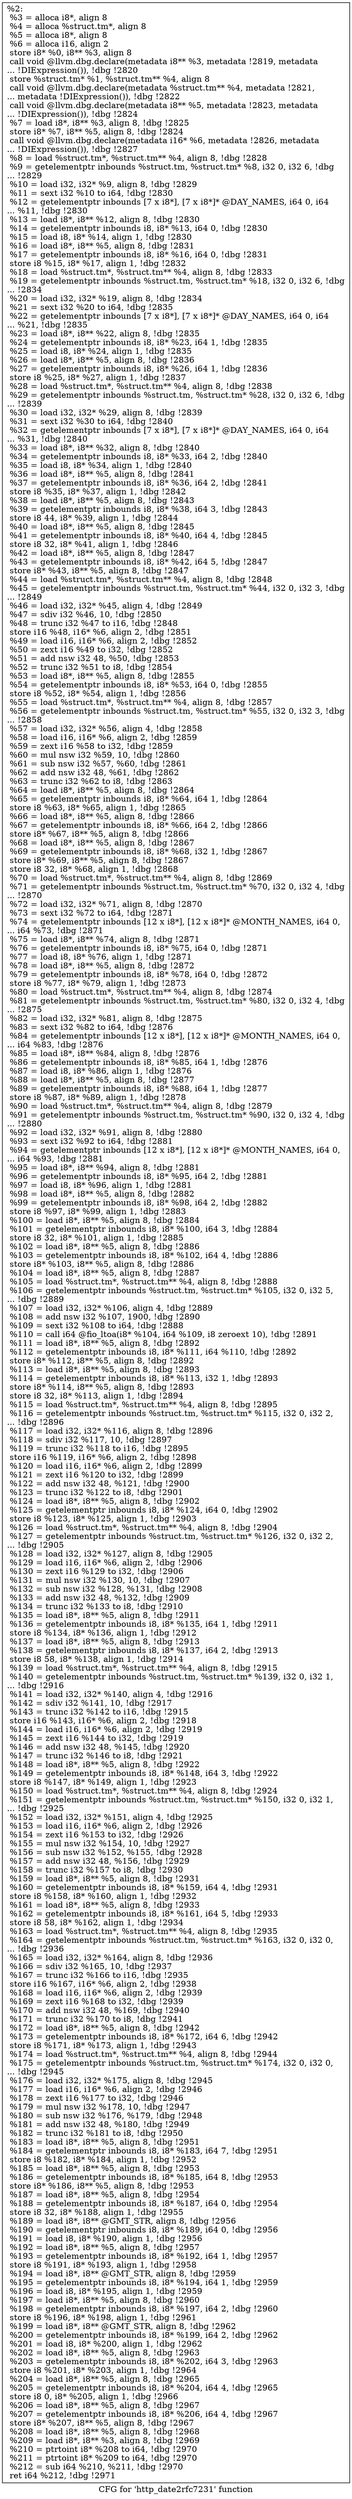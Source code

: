 digraph "CFG for 'http_date2rfc7231' function" {
	label="CFG for 'http_date2rfc7231' function";

	Node0x5568522cdce0 [shape=record,label="{%2:\l  %3 = alloca i8*, align 8\l  %4 = alloca %struct.tm*, align 8\l  %5 = alloca i8*, align 8\l  %6 = alloca i16, align 2\l  store i8* %0, i8** %3, align 8\l  call void @llvm.dbg.declare(metadata i8** %3, metadata !2819, metadata\l... !DIExpression()), !dbg !2820\l  store %struct.tm* %1, %struct.tm** %4, align 8\l  call void @llvm.dbg.declare(metadata %struct.tm** %4, metadata !2821,\l... metadata !DIExpression()), !dbg !2822\l  call void @llvm.dbg.declare(metadata i8** %5, metadata !2823, metadata\l... !DIExpression()), !dbg !2824\l  %7 = load i8*, i8** %3, align 8, !dbg !2825\l  store i8* %7, i8** %5, align 8, !dbg !2824\l  call void @llvm.dbg.declare(metadata i16* %6, metadata !2826, metadata\l... !DIExpression()), !dbg !2827\l  %8 = load %struct.tm*, %struct.tm** %4, align 8, !dbg !2828\l  %9 = getelementptr inbounds %struct.tm, %struct.tm* %8, i32 0, i32 6, !dbg\l... !2829\l  %10 = load i32, i32* %9, align 8, !dbg !2829\l  %11 = sext i32 %10 to i64, !dbg !2830\l  %12 = getelementptr inbounds [7 x i8*], [7 x i8*]* @DAY_NAMES, i64 0, i64\l... %11, !dbg !2830\l  %13 = load i8*, i8** %12, align 8, !dbg !2830\l  %14 = getelementptr inbounds i8, i8* %13, i64 0, !dbg !2830\l  %15 = load i8, i8* %14, align 1, !dbg !2830\l  %16 = load i8*, i8** %5, align 8, !dbg !2831\l  %17 = getelementptr inbounds i8, i8* %16, i64 0, !dbg !2831\l  store i8 %15, i8* %17, align 1, !dbg !2832\l  %18 = load %struct.tm*, %struct.tm** %4, align 8, !dbg !2833\l  %19 = getelementptr inbounds %struct.tm, %struct.tm* %18, i32 0, i32 6, !dbg\l... !2834\l  %20 = load i32, i32* %19, align 8, !dbg !2834\l  %21 = sext i32 %20 to i64, !dbg !2835\l  %22 = getelementptr inbounds [7 x i8*], [7 x i8*]* @DAY_NAMES, i64 0, i64\l... %21, !dbg !2835\l  %23 = load i8*, i8** %22, align 8, !dbg !2835\l  %24 = getelementptr inbounds i8, i8* %23, i64 1, !dbg !2835\l  %25 = load i8, i8* %24, align 1, !dbg !2835\l  %26 = load i8*, i8** %5, align 8, !dbg !2836\l  %27 = getelementptr inbounds i8, i8* %26, i64 1, !dbg !2836\l  store i8 %25, i8* %27, align 1, !dbg !2837\l  %28 = load %struct.tm*, %struct.tm** %4, align 8, !dbg !2838\l  %29 = getelementptr inbounds %struct.tm, %struct.tm* %28, i32 0, i32 6, !dbg\l... !2839\l  %30 = load i32, i32* %29, align 8, !dbg !2839\l  %31 = sext i32 %30 to i64, !dbg !2840\l  %32 = getelementptr inbounds [7 x i8*], [7 x i8*]* @DAY_NAMES, i64 0, i64\l... %31, !dbg !2840\l  %33 = load i8*, i8** %32, align 8, !dbg !2840\l  %34 = getelementptr inbounds i8, i8* %33, i64 2, !dbg !2840\l  %35 = load i8, i8* %34, align 1, !dbg !2840\l  %36 = load i8*, i8** %5, align 8, !dbg !2841\l  %37 = getelementptr inbounds i8, i8* %36, i64 2, !dbg !2841\l  store i8 %35, i8* %37, align 1, !dbg !2842\l  %38 = load i8*, i8** %5, align 8, !dbg !2843\l  %39 = getelementptr inbounds i8, i8* %38, i64 3, !dbg !2843\l  store i8 44, i8* %39, align 1, !dbg !2844\l  %40 = load i8*, i8** %5, align 8, !dbg !2845\l  %41 = getelementptr inbounds i8, i8* %40, i64 4, !dbg !2845\l  store i8 32, i8* %41, align 1, !dbg !2846\l  %42 = load i8*, i8** %5, align 8, !dbg !2847\l  %43 = getelementptr inbounds i8, i8* %42, i64 5, !dbg !2847\l  store i8* %43, i8** %5, align 8, !dbg !2847\l  %44 = load %struct.tm*, %struct.tm** %4, align 8, !dbg !2848\l  %45 = getelementptr inbounds %struct.tm, %struct.tm* %44, i32 0, i32 3, !dbg\l... !2849\l  %46 = load i32, i32* %45, align 4, !dbg !2849\l  %47 = sdiv i32 %46, 10, !dbg !2850\l  %48 = trunc i32 %47 to i16, !dbg !2848\l  store i16 %48, i16* %6, align 2, !dbg !2851\l  %49 = load i16, i16* %6, align 2, !dbg !2852\l  %50 = zext i16 %49 to i32, !dbg !2852\l  %51 = add nsw i32 48, %50, !dbg !2853\l  %52 = trunc i32 %51 to i8, !dbg !2854\l  %53 = load i8*, i8** %5, align 8, !dbg !2855\l  %54 = getelementptr inbounds i8, i8* %53, i64 0, !dbg !2855\l  store i8 %52, i8* %54, align 1, !dbg !2856\l  %55 = load %struct.tm*, %struct.tm** %4, align 8, !dbg !2857\l  %56 = getelementptr inbounds %struct.tm, %struct.tm* %55, i32 0, i32 3, !dbg\l... !2858\l  %57 = load i32, i32* %56, align 4, !dbg !2858\l  %58 = load i16, i16* %6, align 2, !dbg !2859\l  %59 = zext i16 %58 to i32, !dbg !2859\l  %60 = mul nsw i32 %59, 10, !dbg !2860\l  %61 = sub nsw i32 %57, %60, !dbg !2861\l  %62 = add nsw i32 48, %61, !dbg !2862\l  %63 = trunc i32 %62 to i8, !dbg !2863\l  %64 = load i8*, i8** %5, align 8, !dbg !2864\l  %65 = getelementptr inbounds i8, i8* %64, i64 1, !dbg !2864\l  store i8 %63, i8* %65, align 1, !dbg !2865\l  %66 = load i8*, i8** %5, align 8, !dbg !2866\l  %67 = getelementptr inbounds i8, i8* %66, i64 2, !dbg !2866\l  store i8* %67, i8** %5, align 8, !dbg !2866\l  %68 = load i8*, i8** %5, align 8, !dbg !2867\l  %69 = getelementptr inbounds i8, i8* %68, i32 1, !dbg !2867\l  store i8* %69, i8** %5, align 8, !dbg !2867\l  store i8 32, i8* %68, align 1, !dbg !2868\l  %70 = load %struct.tm*, %struct.tm** %4, align 8, !dbg !2869\l  %71 = getelementptr inbounds %struct.tm, %struct.tm* %70, i32 0, i32 4, !dbg\l... !2870\l  %72 = load i32, i32* %71, align 8, !dbg !2870\l  %73 = sext i32 %72 to i64, !dbg !2871\l  %74 = getelementptr inbounds [12 x i8*], [12 x i8*]* @MONTH_NAMES, i64 0,\l... i64 %73, !dbg !2871\l  %75 = load i8*, i8** %74, align 8, !dbg !2871\l  %76 = getelementptr inbounds i8, i8* %75, i64 0, !dbg !2871\l  %77 = load i8, i8* %76, align 1, !dbg !2871\l  %78 = load i8*, i8** %5, align 8, !dbg !2872\l  %79 = getelementptr inbounds i8, i8* %78, i64 0, !dbg !2872\l  store i8 %77, i8* %79, align 1, !dbg !2873\l  %80 = load %struct.tm*, %struct.tm** %4, align 8, !dbg !2874\l  %81 = getelementptr inbounds %struct.tm, %struct.tm* %80, i32 0, i32 4, !dbg\l... !2875\l  %82 = load i32, i32* %81, align 8, !dbg !2875\l  %83 = sext i32 %82 to i64, !dbg !2876\l  %84 = getelementptr inbounds [12 x i8*], [12 x i8*]* @MONTH_NAMES, i64 0,\l... i64 %83, !dbg !2876\l  %85 = load i8*, i8** %84, align 8, !dbg !2876\l  %86 = getelementptr inbounds i8, i8* %85, i64 1, !dbg !2876\l  %87 = load i8, i8* %86, align 1, !dbg !2876\l  %88 = load i8*, i8** %5, align 8, !dbg !2877\l  %89 = getelementptr inbounds i8, i8* %88, i64 1, !dbg !2877\l  store i8 %87, i8* %89, align 1, !dbg !2878\l  %90 = load %struct.tm*, %struct.tm** %4, align 8, !dbg !2879\l  %91 = getelementptr inbounds %struct.tm, %struct.tm* %90, i32 0, i32 4, !dbg\l... !2880\l  %92 = load i32, i32* %91, align 8, !dbg !2880\l  %93 = sext i32 %92 to i64, !dbg !2881\l  %94 = getelementptr inbounds [12 x i8*], [12 x i8*]* @MONTH_NAMES, i64 0,\l... i64 %93, !dbg !2881\l  %95 = load i8*, i8** %94, align 8, !dbg !2881\l  %96 = getelementptr inbounds i8, i8* %95, i64 2, !dbg !2881\l  %97 = load i8, i8* %96, align 1, !dbg !2881\l  %98 = load i8*, i8** %5, align 8, !dbg !2882\l  %99 = getelementptr inbounds i8, i8* %98, i64 2, !dbg !2882\l  store i8 %97, i8* %99, align 1, !dbg !2883\l  %100 = load i8*, i8** %5, align 8, !dbg !2884\l  %101 = getelementptr inbounds i8, i8* %100, i64 3, !dbg !2884\l  store i8 32, i8* %101, align 1, !dbg !2885\l  %102 = load i8*, i8** %5, align 8, !dbg !2886\l  %103 = getelementptr inbounds i8, i8* %102, i64 4, !dbg !2886\l  store i8* %103, i8** %5, align 8, !dbg !2886\l  %104 = load i8*, i8** %5, align 8, !dbg !2887\l  %105 = load %struct.tm*, %struct.tm** %4, align 8, !dbg !2888\l  %106 = getelementptr inbounds %struct.tm, %struct.tm* %105, i32 0, i32 5,\l... !dbg !2889\l  %107 = load i32, i32* %106, align 4, !dbg !2889\l  %108 = add nsw i32 %107, 1900, !dbg !2890\l  %109 = sext i32 %108 to i64, !dbg !2888\l  %110 = call i64 @fio_ltoa(i8* %104, i64 %109, i8 zeroext 10), !dbg !2891\l  %111 = load i8*, i8** %5, align 8, !dbg !2892\l  %112 = getelementptr inbounds i8, i8* %111, i64 %110, !dbg !2892\l  store i8* %112, i8** %5, align 8, !dbg !2892\l  %113 = load i8*, i8** %5, align 8, !dbg !2893\l  %114 = getelementptr inbounds i8, i8* %113, i32 1, !dbg !2893\l  store i8* %114, i8** %5, align 8, !dbg !2893\l  store i8 32, i8* %113, align 1, !dbg !2894\l  %115 = load %struct.tm*, %struct.tm** %4, align 8, !dbg !2895\l  %116 = getelementptr inbounds %struct.tm, %struct.tm* %115, i32 0, i32 2,\l... !dbg !2896\l  %117 = load i32, i32* %116, align 8, !dbg !2896\l  %118 = sdiv i32 %117, 10, !dbg !2897\l  %119 = trunc i32 %118 to i16, !dbg !2895\l  store i16 %119, i16* %6, align 2, !dbg !2898\l  %120 = load i16, i16* %6, align 2, !dbg !2899\l  %121 = zext i16 %120 to i32, !dbg !2899\l  %122 = add nsw i32 48, %121, !dbg !2900\l  %123 = trunc i32 %122 to i8, !dbg !2901\l  %124 = load i8*, i8** %5, align 8, !dbg !2902\l  %125 = getelementptr inbounds i8, i8* %124, i64 0, !dbg !2902\l  store i8 %123, i8* %125, align 1, !dbg !2903\l  %126 = load %struct.tm*, %struct.tm** %4, align 8, !dbg !2904\l  %127 = getelementptr inbounds %struct.tm, %struct.tm* %126, i32 0, i32 2,\l... !dbg !2905\l  %128 = load i32, i32* %127, align 8, !dbg !2905\l  %129 = load i16, i16* %6, align 2, !dbg !2906\l  %130 = zext i16 %129 to i32, !dbg !2906\l  %131 = mul nsw i32 %130, 10, !dbg !2907\l  %132 = sub nsw i32 %128, %131, !dbg !2908\l  %133 = add nsw i32 48, %132, !dbg !2909\l  %134 = trunc i32 %133 to i8, !dbg !2910\l  %135 = load i8*, i8** %5, align 8, !dbg !2911\l  %136 = getelementptr inbounds i8, i8* %135, i64 1, !dbg !2911\l  store i8 %134, i8* %136, align 1, !dbg !2912\l  %137 = load i8*, i8** %5, align 8, !dbg !2913\l  %138 = getelementptr inbounds i8, i8* %137, i64 2, !dbg !2913\l  store i8 58, i8* %138, align 1, !dbg !2914\l  %139 = load %struct.tm*, %struct.tm** %4, align 8, !dbg !2915\l  %140 = getelementptr inbounds %struct.tm, %struct.tm* %139, i32 0, i32 1,\l... !dbg !2916\l  %141 = load i32, i32* %140, align 4, !dbg !2916\l  %142 = sdiv i32 %141, 10, !dbg !2917\l  %143 = trunc i32 %142 to i16, !dbg !2915\l  store i16 %143, i16* %6, align 2, !dbg !2918\l  %144 = load i16, i16* %6, align 2, !dbg !2919\l  %145 = zext i16 %144 to i32, !dbg !2919\l  %146 = add nsw i32 48, %145, !dbg !2920\l  %147 = trunc i32 %146 to i8, !dbg !2921\l  %148 = load i8*, i8** %5, align 8, !dbg !2922\l  %149 = getelementptr inbounds i8, i8* %148, i64 3, !dbg !2922\l  store i8 %147, i8* %149, align 1, !dbg !2923\l  %150 = load %struct.tm*, %struct.tm** %4, align 8, !dbg !2924\l  %151 = getelementptr inbounds %struct.tm, %struct.tm* %150, i32 0, i32 1,\l... !dbg !2925\l  %152 = load i32, i32* %151, align 4, !dbg !2925\l  %153 = load i16, i16* %6, align 2, !dbg !2926\l  %154 = zext i16 %153 to i32, !dbg !2926\l  %155 = mul nsw i32 %154, 10, !dbg !2927\l  %156 = sub nsw i32 %152, %155, !dbg !2928\l  %157 = add nsw i32 48, %156, !dbg !2929\l  %158 = trunc i32 %157 to i8, !dbg !2930\l  %159 = load i8*, i8** %5, align 8, !dbg !2931\l  %160 = getelementptr inbounds i8, i8* %159, i64 4, !dbg !2931\l  store i8 %158, i8* %160, align 1, !dbg !2932\l  %161 = load i8*, i8** %5, align 8, !dbg !2933\l  %162 = getelementptr inbounds i8, i8* %161, i64 5, !dbg !2933\l  store i8 58, i8* %162, align 1, !dbg !2934\l  %163 = load %struct.tm*, %struct.tm** %4, align 8, !dbg !2935\l  %164 = getelementptr inbounds %struct.tm, %struct.tm* %163, i32 0, i32 0,\l... !dbg !2936\l  %165 = load i32, i32* %164, align 8, !dbg !2936\l  %166 = sdiv i32 %165, 10, !dbg !2937\l  %167 = trunc i32 %166 to i16, !dbg !2935\l  store i16 %167, i16* %6, align 2, !dbg !2938\l  %168 = load i16, i16* %6, align 2, !dbg !2939\l  %169 = zext i16 %168 to i32, !dbg !2939\l  %170 = add nsw i32 48, %169, !dbg !2940\l  %171 = trunc i32 %170 to i8, !dbg !2941\l  %172 = load i8*, i8** %5, align 8, !dbg !2942\l  %173 = getelementptr inbounds i8, i8* %172, i64 6, !dbg !2942\l  store i8 %171, i8* %173, align 1, !dbg !2943\l  %174 = load %struct.tm*, %struct.tm** %4, align 8, !dbg !2944\l  %175 = getelementptr inbounds %struct.tm, %struct.tm* %174, i32 0, i32 0,\l... !dbg !2945\l  %176 = load i32, i32* %175, align 8, !dbg !2945\l  %177 = load i16, i16* %6, align 2, !dbg !2946\l  %178 = zext i16 %177 to i32, !dbg !2946\l  %179 = mul nsw i32 %178, 10, !dbg !2947\l  %180 = sub nsw i32 %176, %179, !dbg !2948\l  %181 = add nsw i32 48, %180, !dbg !2949\l  %182 = trunc i32 %181 to i8, !dbg !2950\l  %183 = load i8*, i8** %5, align 8, !dbg !2951\l  %184 = getelementptr inbounds i8, i8* %183, i64 7, !dbg !2951\l  store i8 %182, i8* %184, align 1, !dbg !2952\l  %185 = load i8*, i8** %5, align 8, !dbg !2953\l  %186 = getelementptr inbounds i8, i8* %185, i64 8, !dbg !2953\l  store i8* %186, i8** %5, align 8, !dbg !2953\l  %187 = load i8*, i8** %5, align 8, !dbg !2954\l  %188 = getelementptr inbounds i8, i8* %187, i64 0, !dbg !2954\l  store i8 32, i8* %188, align 1, !dbg !2955\l  %189 = load i8*, i8** @GMT_STR, align 8, !dbg !2956\l  %190 = getelementptr inbounds i8, i8* %189, i64 0, !dbg !2956\l  %191 = load i8, i8* %190, align 1, !dbg !2956\l  %192 = load i8*, i8** %5, align 8, !dbg !2957\l  %193 = getelementptr inbounds i8, i8* %192, i64 1, !dbg !2957\l  store i8 %191, i8* %193, align 1, !dbg !2958\l  %194 = load i8*, i8** @GMT_STR, align 8, !dbg !2959\l  %195 = getelementptr inbounds i8, i8* %194, i64 1, !dbg !2959\l  %196 = load i8, i8* %195, align 1, !dbg !2959\l  %197 = load i8*, i8** %5, align 8, !dbg !2960\l  %198 = getelementptr inbounds i8, i8* %197, i64 2, !dbg !2960\l  store i8 %196, i8* %198, align 1, !dbg !2961\l  %199 = load i8*, i8** @GMT_STR, align 8, !dbg !2962\l  %200 = getelementptr inbounds i8, i8* %199, i64 2, !dbg !2962\l  %201 = load i8, i8* %200, align 1, !dbg !2962\l  %202 = load i8*, i8** %5, align 8, !dbg !2963\l  %203 = getelementptr inbounds i8, i8* %202, i64 3, !dbg !2963\l  store i8 %201, i8* %203, align 1, !dbg !2964\l  %204 = load i8*, i8** %5, align 8, !dbg !2965\l  %205 = getelementptr inbounds i8, i8* %204, i64 4, !dbg !2965\l  store i8 0, i8* %205, align 1, !dbg !2966\l  %206 = load i8*, i8** %5, align 8, !dbg !2967\l  %207 = getelementptr inbounds i8, i8* %206, i64 4, !dbg !2967\l  store i8* %207, i8** %5, align 8, !dbg !2967\l  %208 = load i8*, i8** %5, align 8, !dbg !2968\l  %209 = load i8*, i8** %3, align 8, !dbg !2969\l  %210 = ptrtoint i8* %208 to i64, !dbg !2970\l  %211 = ptrtoint i8* %209 to i64, !dbg !2970\l  %212 = sub i64 %210, %211, !dbg !2970\l  ret i64 %212, !dbg !2971\l}"];
}
